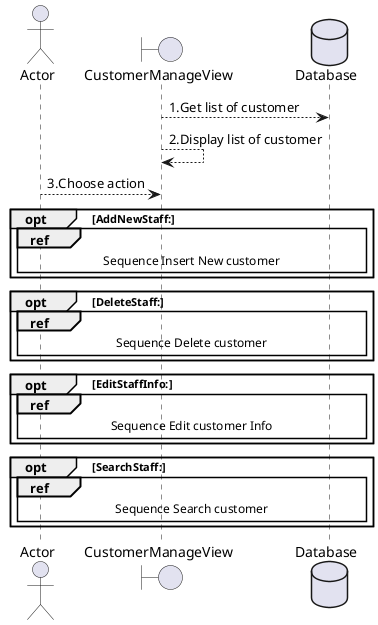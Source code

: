 @startuml QL khach hang

actor Actor 
boundary CustomerManageView 
database Database 

CustomerManageView  --> Database: 1.Get list of customer
CustomerManageView  --> CustomerManageView : 2.Display list of customer
Actor --> CustomerManageView : 3.Choose action

opt AddNewStaff:
    ref over Actor, CustomerManageView , Database: Sequence Insert New customer
end   

opt DeleteStaff:
    ref over Actor, CustomerManageView , Database: Sequence Delete customer
end

opt EditStaffInfo:
    ref over Actor, CustomerManageView , Database: Sequence Edit customer Info
end   

opt SearchStaff:
    ref over Actor, CustomerManageView , Database: Sequence Search customer
end  

@enduml